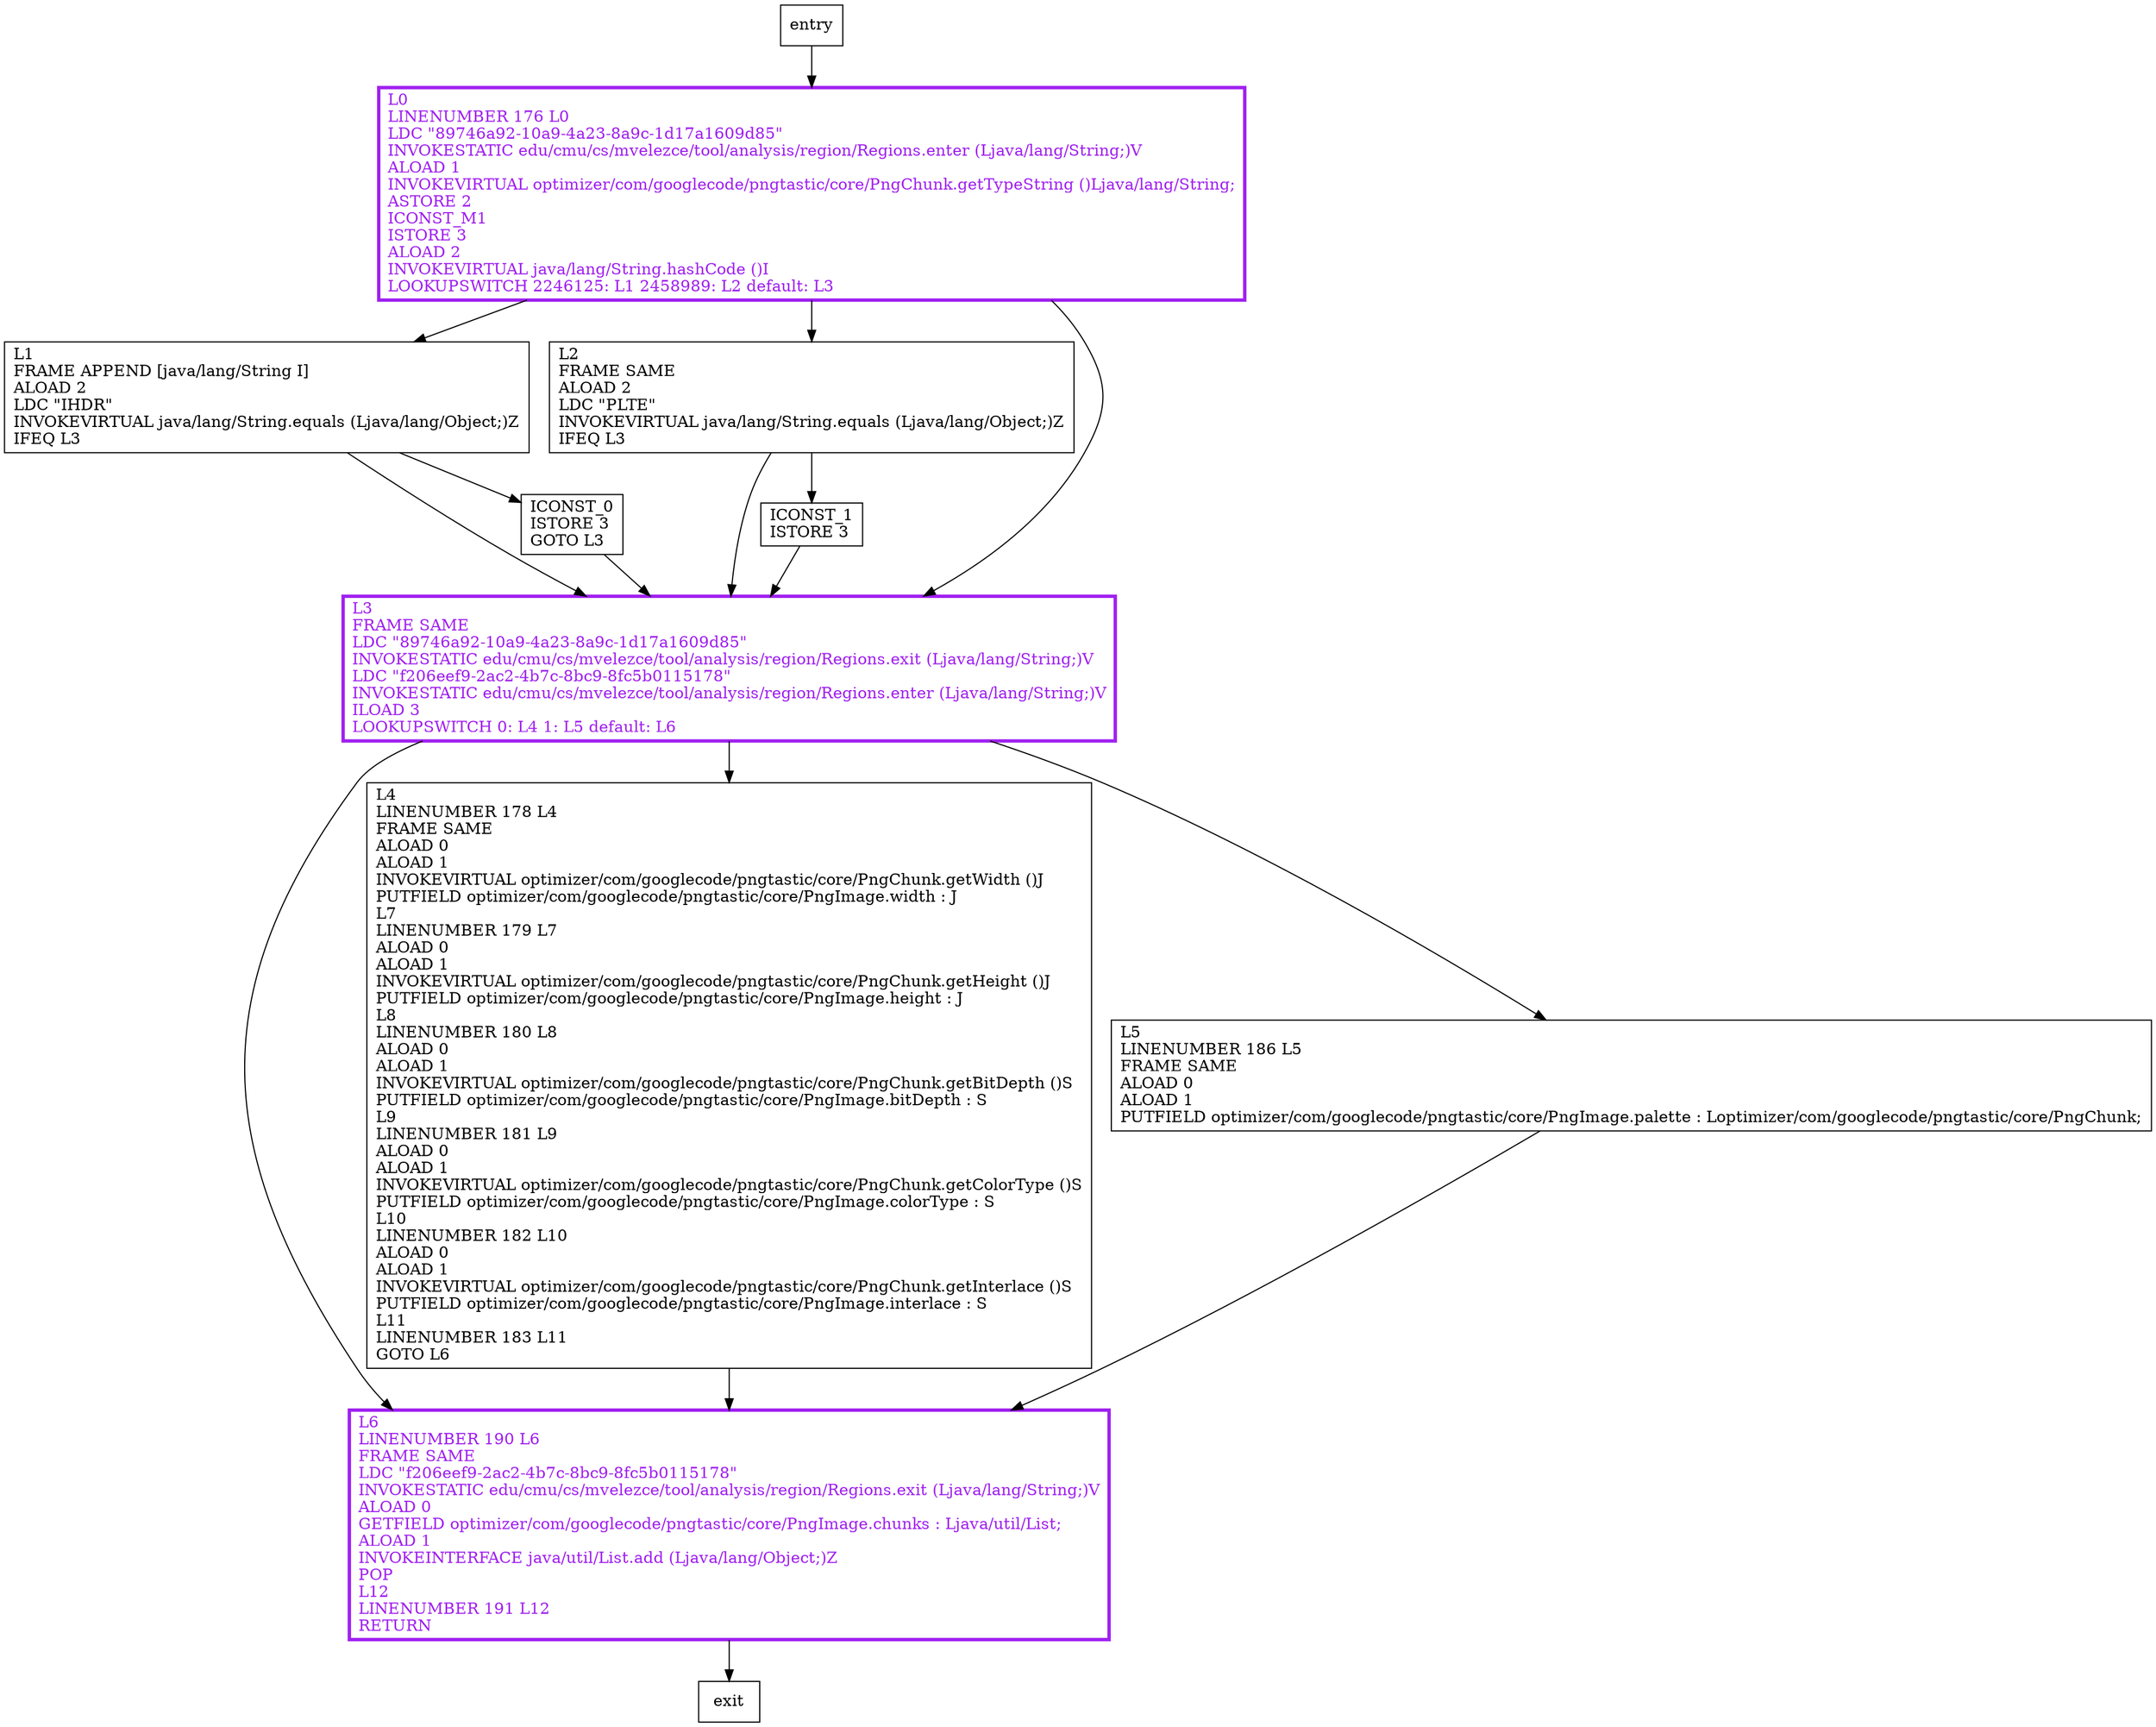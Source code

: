 digraph addChunk {
node [shape=record];
2133668271 [label="L1\lFRAME APPEND [java/lang/String I]\lALOAD 2\lLDC \"IHDR\"\lINVOKEVIRTUAL java/lang/String.equals (Ljava/lang/Object;)Z\lIFEQ L3\l"];
879706537 [label="L6\lLINENUMBER 190 L6\lFRAME SAME\lLDC \"f206eef9-2ac2-4b7c-8bc9-8fc5b0115178\"\lINVOKESTATIC edu/cmu/cs/mvelezce/tool/analysis/region/Regions.exit (Ljava/lang/String;)V\lALOAD 0\lGETFIELD optimizer/com/googlecode/pngtastic/core/PngImage.chunks : Ljava/util/List;\lALOAD 1\lINVOKEINTERFACE java/util/List.add (Ljava/lang/Object;)Z\lPOP\lL12\lLINENUMBER 191 L12\lRETURN\l"];
277149580 [label="L4\lLINENUMBER 178 L4\lFRAME SAME\lALOAD 0\lALOAD 1\lINVOKEVIRTUAL optimizer/com/googlecode/pngtastic/core/PngChunk.getWidth ()J\lPUTFIELD optimizer/com/googlecode/pngtastic/core/PngImage.width : J\lL7\lLINENUMBER 179 L7\lALOAD 0\lALOAD 1\lINVOKEVIRTUAL optimizer/com/googlecode/pngtastic/core/PngChunk.getHeight ()J\lPUTFIELD optimizer/com/googlecode/pngtastic/core/PngImage.height : J\lL8\lLINENUMBER 180 L8\lALOAD 0\lALOAD 1\lINVOKEVIRTUAL optimizer/com/googlecode/pngtastic/core/PngChunk.getBitDepth ()S\lPUTFIELD optimizer/com/googlecode/pngtastic/core/PngImage.bitDepth : S\lL9\lLINENUMBER 181 L9\lALOAD 0\lALOAD 1\lINVOKEVIRTUAL optimizer/com/googlecode/pngtastic/core/PngChunk.getColorType ()S\lPUTFIELD optimizer/com/googlecode/pngtastic/core/PngImage.colorType : S\lL10\lLINENUMBER 182 L10\lALOAD 0\lALOAD 1\lINVOKEVIRTUAL optimizer/com/googlecode/pngtastic/core/PngChunk.getInterlace ()S\lPUTFIELD optimizer/com/googlecode/pngtastic/core/PngImage.interlace : S\lL11\lLINENUMBER 183 L11\lGOTO L6\l"];
636953520 [label="L5\lLINENUMBER 186 L5\lFRAME SAME\lALOAD 0\lALOAD 1\lPUTFIELD optimizer/com/googlecode/pngtastic/core/PngImage.palette : Loptimizer/com/googlecode/pngtastic/core/PngChunk;\l"];
779179975 [label="L2\lFRAME SAME\lALOAD 2\lLDC \"PLTE\"\lINVOKEVIRTUAL java/lang/String.equals (Ljava/lang/Object;)Z\lIFEQ L3\l"];
1955566523 [label="L3\lFRAME SAME\lLDC \"89746a92-10a9-4a23-8a9c-1d17a1609d85\"\lINVOKESTATIC edu/cmu/cs/mvelezce/tool/analysis/region/Regions.exit (Ljava/lang/String;)V\lLDC \"f206eef9-2ac2-4b7c-8bc9-8fc5b0115178\"\lINVOKESTATIC edu/cmu/cs/mvelezce/tool/analysis/region/Regions.enter (Ljava/lang/String;)V\lILOAD 3\lLOOKUPSWITCH
      0: L4
      1: L5
      default: L6\l"];
584694804 [label="ICONST_1\lISTORE 3\l"];
408132785 [label="L0\lLINENUMBER 176 L0\lLDC \"89746a92-10a9-4a23-8a9c-1d17a1609d85\"\lINVOKESTATIC edu/cmu/cs/mvelezce/tool/analysis/region/Regions.enter (Ljava/lang/String;)V\lALOAD 1\lINVOKEVIRTUAL optimizer/com/googlecode/pngtastic/core/PngChunk.getTypeString ()Ljava/lang/String;\lASTORE 2\lICONST_M1\lISTORE 3\lALOAD 2\lINVOKEVIRTUAL java/lang/String.hashCode ()I\lLOOKUPSWITCH
      2246125: L1
      2458989: L2
      default: L3\l"];
709091500 [label="ICONST_0\lISTORE 3\lGOTO L3\l"];
entry;
exit;
2133668271 -> 1955566523;
2133668271 -> 709091500;
entry -> 408132785;
879706537 -> exit;
277149580 -> 879706537;
636953520 -> 879706537;
779179975 -> 1955566523;
779179975 -> 584694804;
1955566523 -> 879706537;
1955566523 -> 277149580;
1955566523 -> 636953520;
584694804 -> 1955566523;
408132785 -> 2133668271;
408132785 -> 779179975;
408132785 -> 1955566523;
709091500 -> 1955566523;
879706537[fontcolor="purple", penwidth=3, color="purple"];
1955566523[fontcolor="purple", penwidth=3, color="purple"];
408132785[fontcolor="purple", penwidth=3, color="purple"];
}
